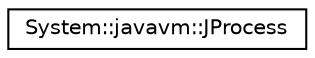 digraph G
{
  edge [fontname="Helvetica",fontsize="10",labelfontname="Helvetica",labelfontsize="10"];
  node [fontname="Helvetica",fontsize="10",shape=record];
  rankdir="LR";
  Node1 [label="System::javavm::JProcess",height=0.2,width=0.4,color="black", fillcolor="white", style="filled",URL="$class_system_1_1javavm_1_1_j_process.html"];
}

